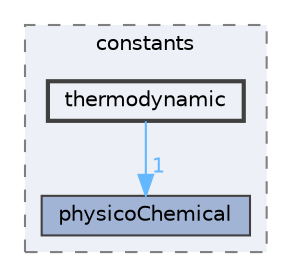 digraph "src/OpenFOAM/global/constants/thermodynamic"
{
 // LATEX_PDF_SIZE
  bgcolor="transparent";
  edge [fontname=Helvetica,fontsize=10,labelfontname=Helvetica,labelfontsize=10];
  node [fontname=Helvetica,fontsize=10,shape=box,height=0.2,width=0.4];
  compound=true
  subgraph clusterdir_b19db2d11b7f3a11ba09bd713d4f9fa8 {
    graph [ bgcolor="#edf0f7", pencolor="grey50", label="constants", fontname=Helvetica,fontsize=10 style="filled,dashed", URL="dir_b19db2d11b7f3a11ba09bd713d4f9fa8.html",tooltip=""]
  dir_406debfe117f9f6b18483be693110e22 [label="physicoChemical", fillcolor="#a2b4d6", color="grey25", style="filled", URL="dir_406debfe117f9f6b18483be693110e22.html",tooltip=""];
  dir_7f5ec1ae56ac3f1b2371d7646c8957d9 [label="thermodynamic", fillcolor="#edf0f7", color="grey25", style="filled,bold", URL="dir_7f5ec1ae56ac3f1b2371d7646c8957d9.html",tooltip=""];
  }
  dir_7f5ec1ae56ac3f1b2371d7646c8957d9->dir_406debfe117f9f6b18483be693110e22 [headlabel="1", labeldistance=1.5 headhref="dir_004013_002915.html" href="dir_004013_002915.html" color="steelblue1" fontcolor="steelblue1"];
}
